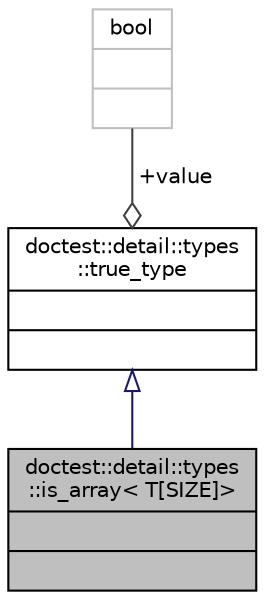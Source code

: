 digraph "doctest::detail::types::is_array&lt; T[SIZE]&gt;"
{
 // LATEX_PDF_SIZE
  edge [fontname="Helvetica",fontsize="10",labelfontname="Helvetica",labelfontsize="10"];
  node [fontname="Helvetica",fontsize="10",shape=record];
  Node1 [label="{doctest::detail::types\l::is_array\< T[SIZE]\>\n||}",height=0.2,width=0.4,color="black", fillcolor="grey75", style="filled", fontcolor="black",tooltip=" "];
  Node2 -> Node1 [dir="back",color="midnightblue",fontsize="10",style="solid",arrowtail="onormal",fontname="Helvetica"];
  Node2 [label="{doctest::detail::types\l::true_type\n||}",height=0.2,width=0.4,color="black", fillcolor="white", style="filled",URL="$structdoctest_1_1detail_1_1types_1_1true__type.html",tooltip=" "];
  Node3 -> Node2 [color="grey25",fontsize="10",style="solid",label=" +value" ,arrowhead="odiamond",fontname="Helvetica"];
  Node3 [label="{bool\n||}",height=0.2,width=0.4,color="grey75", fillcolor="white", style="filled",tooltip=" "];
}
